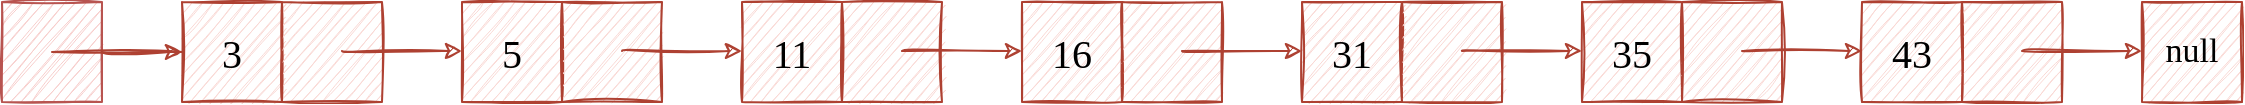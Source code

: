 <mxfile version="14.7.3" type="github" pages="3">
  <diagram id="PLJrKoEeHbKwswtLdXNB" name="likedList">
    <mxGraphModel dx="1426" dy="794" grid="1" gridSize="10" guides="1" tooltips="1" connect="1" arrows="1" fold="1" page="1" pageScale="1" pageWidth="1169" pageHeight="827" math="0" shadow="0">
      <root>
        <mxCell id="0" />
        <mxCell id="1" parent="0" />
        <mxCell id="fytdZEIQK4iOIxgotdnY-16" value="" style="whiteSpace=wrap;html=1;fillColor=#f8cecc;sketch=1;strokeColor=#b85450;" vertex="1" parent="1">
          <mxGeometry x="20" y="320" width="50" height="50" as="geometry" />
        </mxCell>
        <mxCell id="fytdZEIQK4iOIxgotdnY-19" value="" style="edgeStyle=orthogonalEdgeStyle;curved=1;orthogonalLoop=1;jettySize=auto;html=1;strokeColor=#ae4132;endArrow=none;endFill=0;fillColor=#fad9d5;sketch=1;" edge="1" parent="1" source="fytdZEIQK4iOIxgotdnY-1">
          <mxGeometry relative="1" as="geometry">
            <mxPoint x="45" y="345" as="targetPoint" />
          </mxGeometry>
        </mxCell>
        <mxCell id="fytdZEIQK4iOIxgotdnY-1" value="&lt;font face=&quot;Comic Sans MS&quot; style=&quot;font-size: 20px&quot;&gt;3&lt;/font&gt;" style="whiteSpace=wrap;html=1;fillColor=#fad9d5;strokeColor=#ae4132;sketch=1;" vertex="1" parent="1">
          <mxGeometry x="110" y="320" width="50" height="50" as="geometry" />
        </mxCell>
        <mxCell id="fytdZEIQK4iOIxgotdnY-2" value="" style="whiteSpace=wrap;html=1;fillColor=#fad9d5;strokeColor=#ae4132;sketch=1;" vertex="1" parent="1">
          <mxGeometry x="160" y="320" width="50" height="50" as="geometry" />
        </mxCell>
        <mxCell id="fytdZEIQK4iOIxgotdnY-3" value="&lt;font face=&quot;Comic Sans MS&quot;&gt;&lt;span style=&quot;font-size: 20px&quot;&gt;5&lt;/span&gt;&lt;/font&gt;" style="whiteSpace=wrap;html=1;fillColor=#fad9d5;strokeColor=#ae4132;sketch=1;" vertex="1" parent="1">
          <mxGeometry x="250" y="320" width="50" height="50" as="geometry" />
        </mxCell>
        <mxCell id="fytdZEIQK4iOIxgotdnY-4" value="" style="whiteSpace=wrap;html=1;fillColor=#fad9d5;strokeColor=#ae4132;sketch=1;" vertex="1" parent="1">
          <mxGeometry x="300" y="320" width="50" height="50" as="geometry" />
        </mxCell>
        <mxCell id="fytdZEIQK4iOIxgotdnY-5" value="&lt;font face=&quot;Comic Sans MS&quot;&gt;&lt;span style=&quot;font-size: 20px&quot;&gt;11&lt;/span&gt;&lt;/font&gt;" style="whiteSpace=wrap;html=1;fillColor=#fad9d5;strokeColor=#ae4132;sketch=1;" vertex="1" parent="1">
          <mxGeometry x="390" y="320" width="50" height="50" as="geometry" />
        </mxCell>
        <mxCell id="fytdZEIQK4iOIxgotdnY-6" value="" style="whiteSpace=wrap;html=1;fillColor=#fad9d5;strokeColor=#ae4132;sketch=1;" vertex="1" parent="1">
          <mxGeometry x="440" y="320" width="50" height="50" as="geometry" />
        </mxCell>
        <mxCell id="fytdZEIQK4iOIxgotdnY-7" value="&lt;font face=&quot;Comic Sans MS&quot;&gt;&lt;span style=&quot;font-size: 20px&quot;&gt;16&lt;/span&gt;&lt;/font&gt;" style="whiteSpace=wrap;html=1;fillColor=#fad9d5;strokeColor=#ae4132;sketch=1;" vertex="1" parent="1">
          <mxGeometry x="530" y="320" width="50" height="50" as="geometry" />
        </mxCell>
        <mxCell id="fytdZEIQK4iOIxgotdnY-8" value="" style="whiteSpace=wrap;html=1;fillColor=#fad9d5;strokeColor=#ae4132;sketch=1;" vertex="1" parent="1">
          <mxGeometry x="580" y="320" width="50" height="50" as="geometry" />
        </mxCell>
        <mxCell id="fytdZEIQK4iOIxgotdnY-9" value="&lt;span style=&quot;font-family: &amp;#34;comic sans ms&amp;#34; ; font-size: 20px&quot;&gt;31&lt;/span&gt;" style="whiteSpace=wrap;html=1;fillColor=#fad9d5;strokeColor=#ae4132;sketch=1;" vertex="1" parent="1">
          <mxGeometry x="670" y="320" width="50" height="50" as="geometry" />
        </mxCell>
        <mxCell id="fytdZEIQK4iOIxgotdnY-10" value="" style="whiteSpace=wrap;html=1;fillColor=#fad9d5;strokeColor=#ae4132;sketch=1;" vertex="1" parent="1">
          <mxGeometry x="720" y="320" width="50" height="50" as="geometry" />
        </mxCell>
        <mxCell id="fytdZEIQK4iOIxgotdnY-11" value="&lt;span style=&quot;font-family: &amp;#34;comic sans ms&amp;#34; ; font-size: 20px&quot;&gt;35&lt;/span&gt;" style="whiteSpace=wrap;html=1;fillColor=#fad9d5;strokeColor=#ae4132;sketch=1;" vertex="1" parent="1">
          <mxGeometry x="810" y="320" width="50" height="50" as="geometry" />
        </mxCell>
        <mxCell id="fytdZEIQK4iOIxgotdnY-12" value="" style="whiteSpace=wrap;html=1;fillColor=#fad9d5;strokeColor=#ae4132;sketch=1;" vertex="1" parent="1">
          <mxGeometry x="860" y="320" width="50" height="50" as="geometry" />
        </mxCell>
        <mxCell id="fytdZEIQK4iOIxgotdnY-13" value="&lt;span style=&quot;font-family: &amp;#34;comic sans ms&amp;#34; ; font-size: 20px&quot;&gt;43&lt;/span&gt;" style="whiteSpace=wrap;html=1;fillColor=#fad9d5;strokeColor=#ae4132;sketch=1;" vertex="1" parent="1">
          <mxGeometry x="950" y="320" width="50" height="50" as="geometry" />
        </mxCell>
        <mxCell id="fytdZEIQK4iOIxgotdnY-14" value="" style="whiteSpace=wrap;html=1;fillColor=#fad9d5;strokeColor=#ae4132;sketch=1;" vertex="1" parent="1">
          <mxGeometry x="1000" y="320" width="50" height="50" as="geometry" />
        </mxCell>
        <mxCell id="fytdZEIQK4iOIxgotdnY-15" value="&lt;font style=&quot;font-size: 17px&quot; face=&quot;Comic Sans MS&quot;&gt;null&lt;/font&gt;" style="whiteSpace=wrap;html=1;fillColor=#fad9d5;strokeColor=#ae4132;sketch=1;" vertex="1" parent="1">
          <mxGeometry x="1090" y="320" width="50" height="50" as="geometry" />
        </mxCell>
        <mxCell id="fytdZEIQK4iOIxgotdnY-17" value="" style="endArrow=classic;html=1;curved=1;fillColor=#fad9d5;strokeColor=#ae4132;sketch=1;" edge="1" parent="1" source="fytdZEIQK4iOIxgotdnY-16">
          <mxGeometry width="50" height="50" relative="1" as="geometry">
            <mxPoint x="50" y="410" as="sourcePoint" />
            <mxPoint x="110" y="345" as="targetPoint" />
          </mxGeometry>
        </mxCell>
        <mxCell id="fytdZEIQK4iOIxgotdnY-20" value="" style="endArrow=classic;html=1;curved=1;fillColor=#fad9d5;strokeColor=#ae4132;sketch=1;" edge="1" parent="1">
          <mxGeometry width="50" height="50" relative="1" as="geometry">
            <mxPoint x="190" y="344.5" as="sourcePoint" />
            <mxPoint x="250" y="344.5" as="targetPoint" />
          </mxGeometry>
        </mxCell>
        <mxCell id="fytdZEIQK4iOIxgotdnY-21" value="" style="endArrow=classic;html=1;curved=1;fillColor=#fad9d5;strokeColor=#ae4132;sketch=1;" edge="1" parent="1">
          <mxGeometry width="50" height="50" relative="1" as="geometry">
            <mxPoint x="330" y="344.5" as="sourcePoint" />
            <mxPoint x="390" y="344.5" as="targetPoint" />
          </mxGeometry>
        </mxCell>
        <mxCell id="fytdZEIQK4iOIxgotdnY-22" value="" style="endArrow=classic;html=1;curved=1;fillColor=#fad9d5;strokeColor=#ae4132;sketch=1;" edge="1" parent="1">
          <mxGeometry width="50" height="50" relative="1" as="geometry">
            <mxPoint x="470" y="344.5" as="sourcePoint" />
            <mxPoint x="530" y="344.5" as="targetPoint" />
          </mxGeometry>
        </mxCell>
        <mxCell id="fytdZEIQK4iOIxgotdnY-25" value="" style="endArrow=classic;html=1;curved=1;fillColor=#fad9d5;strokeColor=#ae4132;sketch=1;" edge="1" parent="1">
          <mxGeometry width="50" height="50" relative="1" as="geometry">
            <mxPoint x="610" y="344.5" as="sourcePoint" />
            <mxPoint x="670" y="344.5" as="targetPoint" />
          </mxGeometry>
        </mxCell>
        <mxCell id="fytdZEIQK4iOIxgotdnY-26" value="" style="endArrow=classic;html=1;curved=1;fillColor=#fad9d5;strokeColor=#ae4132;sketch=1;" edge="1" parent="1">
          <mxGeometry width="50" height="50" relative="1" as="geometry">
            <mxPoint x="750" y="344.5" as="sourcePoint" />
            <mxPoint x="810" y="344.5" as="targetPoint" />
          </mxGeometry>
        </mxCell>
        <mxCell id="fytdZEIQK4iOIxgotdnY-27" value="" style="endArrow=classic;html=1;curved=1;fillColor=#fad9d5;strokeColor=#ae4132;sketch=1;" edge="1" parent="1">
          <mxGeometry width="50" height="50" relative="1" as="geometry">
            <mxPoint x="890" y="344.5" as="sourcePoint" />
            <mxPoint x="950" y="344.5" as="targetPoint" />
          </mxGeometry>
        </mxCell>
        <mxCell id="fytdZEIQK4iOIxgotdnY-28" value="" style="endArrow=classic;html=1;curved=1;fillColor=#fad9d5;strokeColor=#ae4132;sketch=1;" edge="1" parent="1">
          <mxGeometry width="50" height="50" relative="1" as="geometry">
            <mxPoint x="1030" y="344.5" as="sourcePoint" />
            <mxPoint x="1090" y="344.5" as="targetPoint" />
          </mxGeometry>
        </mxCell>
      </root>
    </mxGraphModel>
  </diagram>
  <diagram name="skip-List1" id="dN-6P22B75GJJn-6NNPt">
    <mxGraphModel dx="1426" dy="737" grid="1" gridSize="10" guides="1" tooltips="1" connect="1" arrows="1" fold="1" page="1" pageScale="1" pageWidth="1169" pageHeight="827" math="0" shadow="0">
      <root>
        <mxCell id="AIqwUQI6agtbIvRE4mTJ-0" />
        <mxCell id="AIqwUQI6agtbIvRE4mTJ-1" parent="AIqwUQI6agtbIvRE4mTJ-0" />
        <mxCell id="AIqwUQI6agtbIvRE4mTJ-2" value="" style="whiteSpace=wrap;html=1;fillColor=#f8cecc;sketch=1;strokeColor=#b85450;" vertex="1" parent="AIqwUQI6agtbIvRE4mTJ-1">
          <mxGeometry x="20" y="320" width="50" height="50" as="geometry" />
        </mxCell>
        <mxCell id="AIqwUQI6agtbIvRE4mTJ-3" value="" style="edgeStyle=orthogonalEdgeStyle;curved=1;orthogonalLoop=1;jettySize=auto;html=1;strokeColor=#ae4132;endArrow=none;endFill=0;fillColor=#fad9d5;sketch=1;" edge="1" parent="AIqwUQI6agtbIvRE4mTJ-1" source="AIqwUQI6agtbIvRE4mTJ-4">
          <mxGeometry relative="1" as="geometry">
            <mxPoint x="45" y="345" as="targetPoint" />
          </mxGeometry>
        </mxCell>
        <mxCell id="AIqwUQI6agtbIvRE4mTJ-4" value="&lt;font face=&quot;Comic Sans MS&quot; style=&quot;font-size: 20px&quot;&gt;3&lt;/font&gt;" style="whiteSpace=wrap;html=1;fillColor=#fad9d5;strokeColor=#ae4132;sketch=1;" vertex="1" parent="AIqwUQI6agtbIvRE4mTJ-1">
          <mxGeometry x="110" y="320" width="50" height="50" as="geometry" />
        </mxCell>
        <mxCell id="AIqwUQI6agtbIvRE4mTJ-5" value="" style="whiteSpace=wrap;html=1;fillColor=#fad9d5;strokeColor=#ae4132;sketch=1;" vertex="1" parent="AIqwUQI6agtbIvRE4mTJ-1">
          <mxGeometry x="160" y="320" width="50" height="50" as="geometry" />
        </mxCell>
        <mxCell id="AIqwUQI6agtbIvRE4mTJ-6" value="&lt;font face=&quot;Comic Sans MS&quot;&gt;&lt;span style=&quot;font-size: 20px&quot;&gt;5&lt;/span&gt;&lt;/font&gt;" style="whiteSpace=wrap;html=1;fillColor=#fad9d5;strokeColor=#ae4132;sketch=1;" vertex="1" parent="AIqwUQI6agtbIvRE4mTJ-1">
          <mxGeometry x="250" y="320" width="50" height="50" as="geometry" />
        </mxCell>
        <mxCell id="AIqwUQI6agtbIvRE4mTJ-7" value="" style="whiteSpace=wrap;html=1;fillColor=#fad9d5;strokeColor=#ae4132;sketch=1;" vertex="1" parent="AIqwUQI6agtbIvRE4mTJ-1">
          <mxGeometry x="300" y="320" width="50" height="50" as="geometry" />
        </mxCell>
        <mxCell id="AIqwUQI6agtbIvRE4mTJ-8" value="&lt;font face=&quot;Comic Sans MS&quot;&gt;&lt;span style=&quot;font-size: 20px&quot;&gt;11&lt;/span&gt;&lt;/font&gt;" style="whiteSpace=wrap;html=1;fillColor=#fad9d5;strokeColor=#ae4132;sketch=1;" vertex="1" parent="AIqwUQI6agtbIvRE4mTJ-1">
          <mxGeometry x="390" y="320" width="50" height="50" as="geometry" />
        </mxCell>
        <mxCell id="AIqwUQI6agtbIvRE4mTJ-9" value="" style="whiteSpace=wrap;html=1;fillColor=#fad9d5;strokeColor=#ae4132;sketch=1;" vertex="1" parent="AIqwUQI6agtbIvRE4mTJ-1">
          <mxGeometry x="440" y="320" width="50" height="50" as="geometry" />
        </mxCell>
        <mxCell id="AIqwUQI6agtbIvRE4mTJ-10" value="&lt;font face=&quot;Comic Sans MS&quot;&gt;&lt;span style=&quot;font-size: 20px&quot;&gt;16&lt;/span&gt;&lt;/font&gt;" style="whiteSpace=wrap;html=1;fillColor=#fad9d5;strokeColor=#ae4132;sketch=1;" vertex="1" parent="AIqwUQI6agtbIvRE4mTJ-1">
          <mxGeometry x="530" y="320" width="50" height="50" as="geometry" />
        </mxCell>
        <mxCell id="AIqwUQI6agtbIvRE4mTJ-11" value="" style="whiteSpace=wrap;html=1;fillColor=#fad9d5;strokeColor=#ae4132;sketch=1;" vertex="1" parent="AIqwUQI6agtbIvRE4mTJ-1">
          <mxGeometry x="580" y="320" width="50" height="50" as="geometry" />
        </mxCell>
        <mxCell id="AIqwUQI6agtbIvRE4mTJ-12" value="&lt;span style=&quot;font-family: &amp;#34;comic sans ms&amp;#34; ; font-size: 20px&quot;&gt;31&lt;/span&gt;" style="whiteSpace=wrap;html=1;fillColor=#fad9d5;strokeColor=#ae4132;sketch=1;" vertex="1" parent="AIqwUQI6agtbIvRE4mTJ-1">
          <mxGeometry x="670" y="320" width="50" height="50" as="geometry" />
        </mxCell>
        <mxCell id="AIqwUQI6agtbIvRE4mTJ-13" value="" style="whiteSpace=wrap;html=1;fillColor=#fad9d5;strokeColor=#ae4132;sketch=1;" vertex="1" parent="AIqwUQI6agtbIvRE4mTJ-1">
          <mxGeometry x="720" y="320" width="50" height="50" as="geometry" />
        </mxCell>
        <mxCell id="AIqwUQI6agtbIvRE4mTJ-14" value="&lt;span style=&quot;font-family: &amp;#34;comic sans ms&amp;#34; ; font-size: 20px&quot;&gt;35&lt;/span&gt;" style="whiteSpace=wrap;html=1;fillColor=#fad9d5;strokeColor=#ae4132;sketch=1;" vertex="1" parent="AIqwUQI6agtbIvRE4mTJ-1">
          <mxGeometry x="810" y="320" width="50" height="50" as="geometry" />
        </mxCell>
        <mxCell id="AIqwUQI6agtbIvRE4mTJ-15" value="" style="whiteSpace=wrap;html=1;fillColor=#fad9d5;strokeColor=#ae4132;sketch=1;" vertex="1" parent="AIqwUQI6agtbIvRE4mTJ-1">
          <mxGeometry x="860" y="320" width="50" height="50" as="geometry" />
        </mxCell>
        <mxCell id="AIqwUQI6agtbIvRE4mTJ-16" value="&lt;span style=&quot;font-family: &amp;#34;comic sans ms&amp;#34; ; font-size: 20px&quot;&gt;43&lt;/span&gt;" style="whiteSpace=wrap;html=1;fillColor=#fad9d5;strokeColor=#ae4132;sketch=1;" vertex="1" parent="AIqwUQI6agtbIvRE4mTJ-1">
          <mxGeometry x="950" y="320" width="50" height="50" as="geometry" />
        </mxCell>
        <mxCell id="AIqwUQI6agtbIvRE4mTJ-17" value="" style="whiteSpace=wrap;html=1;fillColor=#fad9d5;strokeColor=#ae4132;sketch=1;" vertex="1" parent="AIqwUQI6agtbIvRE4mTJ-1">
          <mxGeometry x="1000" y="320" width="50" height="50" as="geometry" />
        </mxCell>
        <mxCell id="AIqwUQI6agtbIvRE4mTJ-18" value="&lt;font style=&quot;font-size: 17px&quot; face=&quot;Comic Sans MS&quot;&gt;null&lt;/font&gt;" style="whiteSpace=wrap;html=1;fillColor=#fad9d5;strokeColor=#ae4132;sketch=1;" vertex="1" parent="AIqwUQI6agtbIvRE4mTJ-1">
          <mxGeometry x="1090" y="320" width="50" height="50" as="geometry" />
        </mxCell>
        <mxCell id="AIqwUQI6agtbIvRE4mTJ-19" value="" style="endArrow=classic;html=1;curved=1;fillColor=#fad9d5;strokeColor=#ae4132;sketch=1;" edge="1" parent="AIqwUQI6agtbIvRE4mTJ-1" source="AIqwUQI6agtbIvRE4mTJ-2">
          <mxGeometry width="50" height="50" relative="1" as="geometry">
            <mxPoint x="50" y="410" as="sourcePoint" />
            <mxPoint x="110" y="345" as="targetPoint" />
          </mxGeometry>
        </mxCell>
        <mxCell id="AIqwUQI6agtbIvRE4mTJ-20" value="" style="endArrow=classic;html=1;curved=1;fillColor=#fad9d5;strokeColor=#ae4132;sketch=1;" edge="1" parent="AIqwUQI6agtbIvRE4mTJ-1">
          <mxGeometry width="50" height="50" relative="1" as="geometry">
            <mxPoint x="190" y="344.5" as="sourcePoint" />
            <mxPoint x="250" y="344.5" as="targetPoint" />
          </mxGeometry>
        </mxCell>
        <mxCell id="AIqwUQI6agtbIvRE4mTJ-21" value="" style="endArrow=classic;html=1;curved=1;fillColor=#fad9d5;strokeColor=#ae4132;sketch=1;" edge="1" parent="AIqwUQI6agtbIvRE4mTJ-1">
          <mxGeometry width="50" height="50" relative="1" as="geometry">
            <mxPoint x="330" y="344.5" as="sourcePoint" />
            <mxPoint x="390" y="344.5" as="targetPoint" />
          </mxGeometry>
        </mxCell>
        <mxCell id="AIqwUQI6agtbIvRE4mTJ-22" value="" style="endArrow=classic;html=1;curved=1;fillColor=#1ba1e2;strokeColor=#006EAF;sketch=1;" edge="1" parent="AIqwUQI6agtbIvRE4mTJ-1">
          <mxGeometry width="50" height="50" relative="1" as="geometry">
            <mxPoint x="470" y="344.5" as="sourcePoint" />
            <mxPoint x="530" y="344.5" as="targetPoint" />
          </mxGeometry>
        </mxCell>
        <mxCell id="AIqwUQI6agtbIvRE4mTJ-23" value="" style="endArrow=classic;html=1;curved=1;fillColor=#fad9d5;strokeColor=#ae4132;sketch=1;" edge="1" parent="AIqwUQI6agtbIvRE4mTJ-1">
          <mxGeometry width="50" height="50" relative="1" as="geometry">
            <mxPoint x="610" y="344.5" as="sourcePoint" />
            <mxPoint x="670" y="344.5" as="targetPoint" />
          </mxGeometry>
        </mxCell>
        <mxCell id="AIqwUQI6agtbIvRE4mTJ-24" value="" style="endArrow=classic;html=1;curved=1;fillColor=#fad9d5;strokeColor=#ae4132;sketch=1;" edge="1" parent="AIqwUQI6agtbIvRE4mTJ-1">
          <mxGeometry width="50" height="50" relative="1" as="geometry">
            <mxPoint x="750" y="344.5" as="sourcePoint" />
            <mxPoint x="810" y="344.5" as="targetPoint" />
          </mxGeometry>
        </mxCell>
        <mxCell id="AIqwUQI6agtbIvRE4mTJ-25" value="" style="endArrow=classic;html=1;curved=1;fillColor=#fad9d5;strokeColor=#ae4132;sketch=1;" edge="1" parent="AIqwUQI6agtbIvRE4mTJ-1">
          <mxGeometry width="50" height="50" relative="1" as="geometry">
            <mxPoint x="890" y="344.5" as="sourcePoint" />
            <mxPoint x="950" y="344.5" as="targetPoint" />
          </mxGeometry>
        </mxCell>
        <mxCell id="AIqwUQI6agtbIvRE4mTJ-26" value="" style="endArrow=classic;html=1;curved=1;fillColor=#fad9d5;strokeColor=#ae4132;sketch=1;" edge="1" parent="AIqwUQI6agtbIvRE4mTJ-1">
          <mxGeometry width="50" height="50" relative="1" as="geometry">
            <mxPoint x="1030" y="344.5" as="sourcePoint" />
            <mxPoint x="1090" y="344.5" as="targetPoint" />
          </mxGeometry>
        </mxCell>
        <mxCell id="4Abd8G-48YXwSchnOYsk-13" style="edgeStyle=orthogonalEdgeStyle;curved=1;sketch=1;orthogonalLoop=1;jettySize=auto;html=1;exitX=0.5;exitY=1;exitDx=0;exitDy=0;entryX=0.5;entryY=0;entryDx=0;entryDy=0;endArrow=classic;endFill=1;strokeColor=#000000;" edge="1" parent="AIqwUQI6agtbIvRE4mTJ-1" source="4Abd8G-48YXwSchnOYsk-0" target="AIqwUQI6agtbIvRE4mTJ-4">
          <mxGeometry relative="1" as="geometry" />
        </mxCell>
        <mxCell id="4Abd8G-48YXwSchnOYsk-0" value="&lt;font face=&quot;Comic Sans MS&quot; style=&quot;font-size: 20px&quot;&gt;3&lt;/font&gt;" style="whiteSpace=wrap;html=1;fillColor=#d5e8d4;strokeColor=#82b366;sketch=1;" vertex="1" parent="AIqwUQI6agtbIvRE4mTJ-1">
          <mxGeometry x="110" y="200" width="50" height="50" as="geometry" />
        </mxCell>
        <mxCell id="4Abd8G-48YXwSchnOYsk-1" value="" style="whiteSpace=wrap;html=1;fillColor=#d5e8d4;strokeColor=#82b366;sketch=1;" vertex="1" parent="AIqwUQI6agtbIvRE4mTJ-1">
          <mxGeometry x="160" y="200" width="50" height="50" as="geometry" />
        </mxCell>
        <mxCell id="4Abd8G-48YXwSchnOYsk-14" style="edgeStyle=orthogonalEdgeStyle;curved=1;sketch=1;orthogonalLoop=1;jettySize=auto;html=1;exitX=0.5;exitY=1;exitDx=0;exitDy=0;entryX=0.5;entryY=0;entryDx=0;entryDy=0;endArrow=classic;endFill=1;strokeColor=#006EAF;fillColor=#1ba1e2;" edge="1" parent="AIqwUQI6agtbIvRE4mTJ-1" source="4Abd8G-48YXwSchnOYsk-2" target="AIqwUQI6agtbIvRE4mTJ-8">
          <mxGeometry relative="1" as="geometry" />
        </mxCell>
        <mxCell id="4Abd8G-48YXwSchnOYsk-2" value="&lt;font face=&quot;Comic Sans MS&quot; style=&quot;font-size: 20px&quot;&gt;11&lt;/font&gt;" style="whiteSpace=wrap;html=1;fillColor=#d5e8d4;strokeColor=#82b366;sketch=1;" vertex="1" parent="AIqwUQI6agtbIvRE4mTJ-1">
          <mxGeometry x="390" y="200" width="50" height="50" as="geometry" />
        </mxCell>
        <mxCell id="4Abd8G-48YXwSchnOYsk-3" value="" style="whiteSpace=wrap;html=1;fillColor=#d5e8d4;strokeColor=#82b366;sketch=1;" vertex="1" parent="AIqwUQI6agtbIvRE4mTJ-1">
          <mxGeometry x="440" y="200" width="50" height="50" as="geometry" />
        </mxCell>
        <mxCell id="4Abd8G-48YXwSchnOYsk-15" style="edgeStyle=orthogonalEdgeStyle;curved=1;sketch=1;orthogonalLoop=1;jettySize=auto;html=1;exitX=0.5;exitY=1;exitDx=0;exitDy=0;entryX=0.5;entryY=0;entryDx=0;entryDy=0;endArrow=classic;endFill=1;strokeColor=#000000;" edge="1" parent="AIqwUQI6agtbIvRE4mTJ-1" source="4Abd8G-48YXwSchnOYsk-4" target="AIqwUQI6agtbIvRE4mTJ-12">
          <mxGeometry relative="1" as="geometry" />
        </mxCell>
        <mxCell id="4Abd8G-48YXwSchnOYsk-4" value="&lt;font face=&quot;Comic Sans MS&quot; style=&quot;font-size: 20px&quot;&gt;31&lt;/font&gt;" style="whiteSpace=wrap;html=1;fillColor=#d5e8d4;strokeColor=#82b366;sketch=1;" vertex="1" parent="AIqwUQI6agtbIvRE4mTJ-1">
          <mxGeometry x="670" y="200" width="50" height="50" as="geometry" />
        </mxCell>
        <mxCell id="4Abd8G-48YXwSchnOYsk-5" value="" style="whiteSpace=wrap;html=1;fillColor=#d5e8d4;strokeColor=#82b366;sketch=1;" vertex="1" parent="AIqwUQI6agtbIvRE4mTJ-1">
          <mxGeometry x="720" y="200" width="50" height="50" as="geometry" />
        </mxCell>
        <mxCell id="4Abd8G-48YXwSchnOYsk-16" style="edgeStyle=orthogonalEdgeStyle;curved=1;sketch=1;orthogonalLoop=1;jettySize=auto;html=1;exitX=0.5;exitY=1;exitDx=0;exitDy=0;entryX=0.5;entryY=0;entryDx=0;entryDy=0;endArrow=classic;endFill=1;strokeColor=#000000;" edge="1" parent="AIqwUQI6agtbIvRE4mTJ-1" source="4Abd8G-48YXwSchnOYsk-6" target="AIqwUQI6agtbIvRE4mTJ-16">
          <mxGeometry relative="1" as="geometry" />
        </mxCell>
        <mxCell id="4Abd8G-48YXwSchnOYsk-6" value="&lt;font face=&quot;Comic Sans MS&quot; style=&quot;font-size: 20px&quot;&gt;43&lt;/font&gt;" style="whiteSpace=wrap;html=1;fillColor=#d5e8d4;strokeColor=#82b366;sketch=1;" vertex="1" parent="AIqwUQI6agtbIvRE4mTJ-1">
          <mxGeometry x="950" y="200" width="50" height="50" as="geometry" />
        </mxCell>
        <mxCell id="4Abd8G-48YXwSchnOYsk-7" value="" style="whiteSpace=wrap;html=1;fillColor=#d5e8d4;strokeColor=#82b366;sketch=1;" vertex="1" parent="AIqwUQI6agtbIvRE4mTJ-1">
          <mxGeometry x="1000" y="200" width="50" height="50" as="geometry" />
        </mxCell>
        <mxCell id="4Abd8G-48YXwSchnOYsk-10" value="" style="endArrow=classic;html=1;curved=1;fillColor=#1ba1e2;strokeColor=#006EAF;sketch=1;entryX=0;entryY=0.5;entryDx=0;entryDy=0;dashed=1;" edge="1" parent="AIqwUQI6agtbIvRE4mTJ-1" target="4Abd8G-48YXwSchnOYsk-4">
          <mxGeometry width="50" height="50" relative="1" as="geometry">
            <mxPoint x="465" y="222.81" as="sourcePoint" />
            <mxPoint x="645" y="227.2" as="targetPoint" />
          </mxGeometry>
        </mxCell>
        <mxCell id="4Abd8G-48YXwSchnOYsk-11" value="" style="endArrow=classic;html=1;curved=1;fillColor=#1ba1e2;strokeColor=#006EAF;sketch=1;entryX=0;entryY=0.5;entryDx=0;entryDy=0;" edge="1" parent="AIqwUQI6agtbIvRE4mTJ-1">
          <mxGeometry width="50" height="50" relative="1" as="geometry">
            <mxPoint x="185" y="223.91" as="sourcePoint" />
            <mxPoint x="390" y="226.1" as="targetPoint" />
          </mxGeometry>
        </mxCell>
        <mxCell id="4Abd8G-48YXwSchnOYsk-12" value="" style="endArrow=classic;html=1;curved=1;fillColor=#d5e8d4;strokeColor=#82b366;sketch=1;entryX=0;entryY=0.5;entryDx=0;entryDy=0;" edge="1" parent="AIqwUQI6agtbIvRE4mTJ-1">
          <mxGeometry width="50" height="50" relative="1" as="geometry">
            <mxPoint x="745" y="223.91" as="sourcePoint" />
            <mxPoint x="950" y="226.1" as="targetPoint" />
          </mxGeometry>
        </mxCell>
      </root>
    </mxGraphModel>
  </diagram>
  <diagram name="Copy of skip-List1" id="-f3J9ydbrXVaf7Ty2l9x">
    <mxGraphModel dx="2595" dy="737" grid="1" gridSize="10" guides="1" tooltips="1" connect="1" arrows="1" fold="1" page="1" pageScale="1" pageWidth="1169" pageHeight="827" background="#FFFFFF" math="0" shadow="0">
      <root>
        <mxCell id="oBRwna4pSDsS-81vIEba-0" />
        <mxCell id="oBRwna4pSDsS-81vIEba-1" parent="oBRwna4pSDsS-81vIEba-0" />
        <mxCell id="oBRwna4pSDsS-81vIEba-47" value="" style="whiteSpace=wrap;html=1;fillColor=#f8cecc;strokeColor=#b85450;gradientColor=#ea6b66;sketch=1;" vertex="1" parent="oBRwna4pSDsS-81vIEba-1">
          <mxGeometry x="170" y="590" width="20" height="20" as="geometry" />
        </mxCell>
        <mxCell id="oBRwna4pSDsS-81vIEba-54" value="" style="whiteSpace=wrap;html=1;fillColor=#f8cecc;strokeColor=#b85450;gradientColor=#ea6b66;sketch=1;" vertex="1" parent="oBRwna4pSDsS-81vIEba-1">
          <mxGeometry x="210" y="590" width="20" height="20" as="geometry" />
        </mxCell>
        <mxCell id="oBRwna4pSDsS-81vIEba-69" value="" style="whiteSpace=wrap;html=1;fillColor=#f8cecc;strokeColor=#b85450;gradientColor=#ea6b66;sketch=1;" vertex="1" parent="oBRwna4pSDsS-81vIEba-1">
          <mxGeometry x="250" y="590" width="20" height="20" as="geometry" />
        </mxCell>
        <mxCell id="oBRwna4pSDsS-81vIEba-70" value="" style="whiteSpace=wrap;html=1;fillColor=#f8cecc;strokeColor=#b85450;gradientColor=#ea6b66;sketch=1;" vertex="1" parent="oBRwna4pSDsS-81vIEba-1">
          <mxGeometry x="290" y="590" width="20" height="20" as="geometry" />
        </mxCell>
        <mxCell id="oBRwna4pSDsS-81vIEba-71" value="" style="whiteSpace=wrap;html=1;fillColor=#f8cecc;strokeColor=#b85450;gradientColor=#ea6b66;sketch=1;" vertex="1" parent="oBRwna4pSDsS-81vIEba-1">
          <mxGeometry x="330" y="590" width="20" height="20" as="geometry" />
        </mxCell>
        <mxCell id="oBRwna4pSDsS-81vIEba-72" value="" style="whiteSpace=wrap;html=1;fillColor=#f8cecc;strokeColor=#b85450;gradientColor=#ea6b66;sketch=1;" vertex="1" parent="oBRwna4pSDsS-81vIEba-1">
          <mxGeometry x="370" y="590" width="20" height="20" as="geometry" />
        </mxCell>
        <mxCell id="oBRwna4pSDsS-81vIEba-73" value="" style="whiteSpace=wrap;html=1;fillColor=#f8cecc;strokeColor=#b85450;gradientColor=#ea6b66;sketch=1;" vertex="1" parent="oBRwna4pSDsS-81vIEba-1">
          <mxGeometry x="410" y="590" width="20" height="20" as="geometry" />
        </mxCell>
        <mxCell id="oBRwna4pSDsS-81vIEba-74" value="" style="whiteSpace=wrap;html=1;fillColor=#f8cecc;strokeColor=#b85450;gradientColor=#ea6b66;sketch=1;" vertex="1" parent="oBRwna4pSDsS-81vIEba-1">
          <mxGeometry x="450" y="590" width="20" height="20" as="geometry" />
        </mxCell>
        <mxCell id="oBRwna4pSDsS-81vIEba-75" value="" style="whiteSpace=wrap;html=1;fillColor=#f8cecc;strokeColor=#b85450;gradientColor=#ea6b66;sketch=1;" vertex="1" parent="oBRwna4pSDsS-81vIEba-1">
          <mxGeometry x="490" y="590" width="20" height="20" as="geometry" />
        </mxCell>
        <mxCell id="oBRwna4pSDsS-81vIEba-76" value="" style="whiteSpace=wrap;html=1;fillColor=#f8cecc;strokeColor=#b85450;gradientColor=#ea6b66;sketch=1;" vertex="1" parent="oBRwna4pSDsS-81vIEba-1">
          <mxGeometry x="530" y="590" width="20" height="20" as="geometry" />
        </mxCell>
        <mxCell id="oBRwna4pSDsS-81vIEba-77" value="" style="whiteSpace=wrap;html=1;fillColor=#f8cecc;strokeColor=#b85450;gradientColor=#ea6b66;sketch=1;" vertex="1" parent="oBRwna4pSDsS-81vIEba-1">
          <mxGeometry x="565" y="590" width="20" height="20" as="geometry" />
        </mxCell>
        <mxCell id="oBRwna4pSDsS-81vIEba-78" value="" style="whiteSpace=wrap;html=1;fillColor=#f8cecc;strokeColor=#b85450;gradientColor=#ea6b66;sketch=1;" vertex="1" parent="oBRwna4pSDsS-81vIEba-1">
          <mxGeometry x="600" y="590" width="20" height="20" as="geometry" />
        </mxCell>
        <mxCell id="oBRwna4pSDsS-81vIEba-79" value="" style="whiteSpace=wrap;html=1;fillColor=#f8cecc;strokeColor=#b85450;gradientColor=#ea6b66;sketch=1;" vertex="1" parent="oBRwna4pSDsS-81vIEba-1">
          <mxGeometry x="640" y="590" width="20" height="20" as="geometry" />
        </mxCell>
        <mxCell id="oBRwna4pSDsS-81vIEba-80" value="" style="whiteSpace=wrap;html=1;fillColor=#f8cecc;strokeColor=#b85450;gradientColor=#ea6b66;sketch=1;" vertex="1" parent="oBRwna4pSDsS-81vIEba-1">
          <mxGeometry x="680" y="590" width="20" height="20" as="geometry" />
        </mxCell>
        <mxCell id="oBRwna4pSDsS-81vIEba-81" value="" style="whiteSpace=wrap;html=1;fillColor=#f8cecc;strokeColor=#b85450;gradientColor=#ea6b66;sketch=1;" vertex="1" parent="oBRwna4pSDsS-81vIEba-1">
          <mxGeometry x="720" y="590" width="20" height="20" as="geometry" />
        </mxCell>
        <mxCell id="oBRwna4pSDsS-81vIEba-82" value="" style="whiteSpace=wrap;html=1;fillColor=#f8cecc;strokeColor=#b85450;gradientColor=#ea6b66;sketch=1;" vertex="1" parent="oBRwna4pSDsS-81vIEba-1">
          <mxGeometry x="760" y="590" width="20" height="20" as="geometry" />
        </mxCell>
        <mxCell id="oBRwna4pSDsS-81vIEba-83" value="" style="whiteSpace=wrap;html=1;fillColor=#f8cecc;strokeColor=#b85450;gradientColor=#ea6b66;sketch=1;" vertex="1" parent="oBRwna4pSDsS-81vIEba-1">
          <mxGeometry x="130" y="590" width="20" height="20" as="geometry" />
        </mxCell>
        <mxCell id="oBRwna4pSDsS-81vIEba-84" value="" style="whiteSpace=wrap;html=1;fillColor=#f8cecc;strokeColor=#b85450;gradientColor=#ea6b66;sketch=1;" vertex="1" parent="oBRwna4pSDsS-81vIEba-1">
          <mxGeometry x="800" y="590" width="20" height="20" as="geometry" />
        </mxCell>
        <mxCell id="oBRwna4pSDsS-81vIEba-85" value="" style="whiteSpace=wrap;html=1;fillColor=#f8cecc;strokeColor=#b85450;gradientColor=#ea6b66;sketch=1;" vertex="1" parent="oBRwna4pSDsS-81vIEba-1">
          <mxGeometry x="840" y="590" width="20" height="20" as="geometry" />
        </mxCell>
        <mxCell id="oBRwna4pSDsS-81vIEba-86" value="" style="whiteSpace=wrap;html=1;fillColor=#f8cecc;strokeColor=#b85450;gradientColor=#ea6b66;sketch=1;" vertex="1" parent="oBRwna4pSDsS-81vIEba-1">
          <mxGeometry x="880" y="590" width="20" height="20" as="geometry" />
        </mxCell>
        <mxCell id="oBRwna4pSDsS-81vIEba-87" value="" style="whiteSpace=wrap;html=1;fillColor=#f8cecc;strokeColor=#b85450;gradientColor=#ea6b66;sketch=1;" vertex="1" parent="oBRwna4pSDsS-81vIEba-1">
          <mxGeometry x="920" y="590" width="20" height="20" as="geometry" />
        </mxCell>
        <mxCell id="oBRwna4pSDsS-81vIEba-88" value="" style="whiteSpace=wrap;html=1;fillColor=#f8cecc;strokeColor=#b85450;gradientColor=#ea6b66;sketch=1;" vertex="1" parent="oBRwna4pSDsS-81vIEba-1">
          <mxGeometry x="960" y="590" width="20" height="20" as="geometry" />
        </mxCell>
        <mxCell id="bUINL3HVLEJyD1RLzUbW-22" style="edgeStyle=none;orthogonalLoop=1;jettySize=auto;html=1;exitX=1;exitY=0.5;exitDx=0;exitDy=0;entryX=0;entryY=0.5;entryDx=0;entryDy=0;fillColor=#f8cecc;strokeColor=#b85450;labelBackgroundColor=#F4F1DE;fontColor=#393C56;gradientColor=#ea6b66;sketch=1;" edge="1" parent="oBRwna4pSDsS-81vIEba-1" source="oBRwna4pSDsS-81vIEba-89" target="oBRwna4pSDsS-81vIEba-90">
          <mxGeometry relative="1" as="geometry" />
        </mxCell>
        <mxCell id="oBRwna4pSDsS-81vIEba-89" value="" style="whiteSpace=wrap;html=1;fillColor=#f8cecc;strokeColor=#b85450;gradientColor=#ea6b66;sketch=1;" vertex="1" parent="oBRwna4pSDsS-81vIEba-1">
          <mxGeometry x="1000" y="590" width="20" height="20" as="geometry" />
        </mxCell>
        <mxCell id="oBRwna4pSDsS-81vIEba-90" value="99" style="whiteSpace=wrap;html=1;fillColor=#f8cecc;strokeColor=#b85450;gradientColor=#ea6b66;sketch=1;" vertex="1" parent="oBRwna4pSDsS-81vIEba-1">
          <mxGeometry x="1040" y="590" width="20" height="20" as="geometry" />
        </mxCell>
        <mxCell id="oBRwna4pSDsS-81vIEba-91" value="" style="whiteSpace=wrap;html=1;fillColor=#f8cecc;strokeColor=#b85450;gradientColor=#ea6b66;sketch=1;" vertex="1" parent="oBRwna4pSDsS-81vIEba-1">
          <mxGeometry x="1080" y="590" width="20" height="20" as="geometry" />
        </mxCell>
        <mxCell id="oBRwna4pSDsS-81vIEba-92" value="" style="whiteSpace=wrap;html=1;fillColor=#f8cecc;strokeColor=#b85450;gradientColor=#ea6b66;sketch=1;" vertex="1" parent="oBRwna4pSDsS-81vIEba-1">
          <mxGeometry x="1120" y="590" width="20" height="20" as="geometry" />
        </mxCell>
        <mxCell id="oBRwna4pSDsS-81vIEba-93" value="" style="whiteSpace=wrap;html=1;fillColor=#f8cecc;strokeColor=#b85450;gradientColor=#ea6b66;sketch=1;" vertex="1" parent="oBRwna4pSDsS-81vIEba-1">
          <mxGeometry x="15" y="590" width="20" height="20" as="geometry" />
        </mxCell>
        <mxCell id="oBRwna4pSDsS-81vIEba-94" value="" style="whiteSpace=wrap;html=1;fillColor=#f8cecc;strokeColor=#b85450;gradientColor=#ea6b66;sketch=1;" vertex="1" parent="oBRwna4pSDsS-81vIEba-1">
          <mxGeometry x="55" y="590" width="20" height="20" as="geometry" />
        </mxCell>
        <mxCell id="oBRwna4pSDsS-81vIEba-95" value="" style="whiteSpace=wrap;html=1;fillColor=#f8cecc;strokeColor=#b85450;gradientColor=#ea6b66;sketch=1;" vertex="1" parent="oBRwna4pSDsS-81vIEba-1">
          <mxGeometry x="95" y="590" width="20" height="20" as="geometry" />
        </mxCell>
        <mxCell id="oBRwna4pSDsS-81vIEba-96" value="" style="whiteSpace=wrap;html=1;fillColor=#f8cecc;strokeColor=#b85450;gradientColor=#ea6b66;sketch=1;" vertex="1" parent="oBRwna4pSDsS-81vIEba-1">
          <mxGeometry x="-25" y="590" width="20" height="20" as="geometry" />
        </mxCell>
        <mxCell id="oBRwna4pSDsS-81vIEba-97" value="" style="whiteSpace=wrap;html=1;fillColor=#f8cecc;strokeColor=#b85450;gradientColor=#ea6b66;sketch=1;" vertex="1" parent="oBRwna4pSDsS-81vIEba-1">
          <mxGeometry x="-140" y="590" width="20" height="20" as="geometry" />
        </mxCell>
        <mxCell id="oBRwna4pSDsS-81vIEba-98" value="" style="whiteSpace=wrap;html=1;fillColor=#f8cecc;strokeColor=#b85450;gradientColor=#ea6b66;sketch=1;" vertex="1" parent="oBRwna4pSDsS-81vIEba-1">
          <mxGeometry x="-100" y="590" width="20" height="20" as="geometry" />
        </mxCell>
        <mxCell id="oBRwna4pSDsS-81vIEba-99" value="" style="whiteSpace=wrap;html=1;fillColor=#f8cecc;strokeColor=#b85450;gradientColor=#ea6b66;sketch=1;" vertex="1" parent="oBRwna4pSDsS-81vIEba-1">
          <mxGeometry x="-60" y="590" width="20" height="20" as="geometry" />
        </mxCell>
        <mxCell id="oBRwna4pSDsS-81vIEba-100" value="" style="whiteSpace=wrap;html=1;fillColor=#f8cecc;strokeColor=#b85450;gradientColor=#ea6b66;sketch=1;" vertex="1" parent="oBRwna4pSDsS-81vIEba-1">
          <mxGeometry x="-180" y="590" width="20" height="20" as="geometry" />
        </mxCell>
        <mxCell id="oBRwna4pSDsS-81vIEba-101" value="" style="whiteSpace=wrap;html=1;fillColor=#f8cecc;strokeColor=#b85450;gradientColor=#ea6b66;sketch=1;" vertex="1" parent="oBRwna4pSDsS-81vIEba-1">
          <mxGeometry x="-290" y="590" width="20" height="20" as="geometry" />
        </mxCell>
        <mxCell id="oBRwna4pSDsS-81vIEba-102" value="" style="whiteSpace=wrap;html=1;fillColor=#f8cecc;strokeColor=#b85450;gradientColor=#ea6b66;sketch=1;" vertex="1" parent="oBRwna4pSDsS-81vIEba-1">
          <mxGeometry x="-250" y="590" width="20" height="20" as="geometry" />
        </mxCell>
        <mxCell id="oBRwna4pSDsS-81vIEba-103" value="" style="whiteSpace=wrap;html=1;fillColor=#f8cecc;strokeColor=#b85450;gradientColor=#ea6b66;sketch=1;" vertex="1" parent="oBRwna4pSDsS-81vIEba-1">
          <mxGeometry x="-210" y="590" width="20" height="20" as="geometry" />
        </mxCell>
        <mxCell id="oBRwna4pSDsS-81vIEba-104" value="&lt;font style=&quot;font-size: 14px&quot;&gt;3&lt;/font&gt;" style="whiteSpace=wrap;html=1;fillColor=#f8cecc;strokeColor=#b85450;gradientColor=#ea6b66;sketch=1;" vertex="1" parent="oBRwna4pSDsS-81vIEba-1">
          <mxGeometry x="-330" y="590" width="20" height="20" as="geometry" />
        </mxCell>
        <mxCell id="oBRwna4pSDsS-81vIEba-106" value="" style="whiteSpace=wrap;html=1;fillColor=#f8cecc;strokeColor=#b85450;gradientColor=#ea6b66;sketch=1;" vertex="1" parent="oBRwna4pSDsS-81vIEba-1">
          <mxGeometry x="210" y="509" width="20" height="20" as="geometry" />
        </mxCell>
        <mxCell id="oBRwna4pSDsS-81vIEba-108" value="" style="whiteSpace=wrap;html=1;fillColor=#f8cecc;strokeColor=#b85450;gradientColor=#ea6b66;sketch=1;" vertex="1" parent="oBRwna4pSDsS-81vIEba-1">
          <mxGeometry x="290" y="509" width="20" height="20" as="geometry" />
        </mxCell>
        <mxCell id="oBRwna4pSDsS-81vIEba-110" value="" style="whiteSpace=wrap;html=1;fillColor=#f8cecc;strokeColor=#b85450;gradientColor=#ea6b66;sketch=1;" vertex="1" parent="oBRwna4pSDsS-81vIEba-1">
          <mxGeometry x="370" y="509" width="20" height="20" as="geometry" />
        </mxCell>
        <mxCell id="oBRwna4pSDsS-81vIEba-112" value="" style="whiteSpace=wrap;html=1;fillColor=#f8cecc;strokeColor=#b85450;gradientColor=#ea6b66;sketch=1;" vertex="1" parent="oBRwna4pSDsS-81vIEba-1">
          <mxGeometry x="450" y="509" width="20" height="20" as="geometry" />
        </mxCell>
        <mxCell id="oBRwna4pSDsS-81vIEba-114" value="" style="whiteSpace=wrap;html=1;fillColor=#f8cecc;strokeColor=#b85450;gradientColor=#ea6b66;sketch=1;" vertex="1" parent="oBRwna4pSDsS-81vIEba-1">
          <mxGeometry x="530" y="509" width="20" height="20" as="geometry" />
        </mxCell>
        <mxCell id="oBRwna4pSDsS-81vIEba-116" value="" style="whiteSpace=wrap;html=1;fillColor=#f8cecc;strokeColor=#b85450;gradientColor=#ea6b66;sketch=1;" vertex="1" parent="oBRwna4pSDsS-81vIEba-1">
          <mxGeometry x="600" y="509" width="20" height="20" as="geometry" />
        </mxCell>
        <mxCell id="oBRwna4pSDsS-81vIEba-118" value="" style="whiteSpace=wrap;html=1;fillColor=#f8cecc;strokeColor=#b85450;gradientColor=#ea6b66;sketch=1;" vertex="1" parent="oBRwna4pSDsS-81vIEba-1">
          <mxGeometry x="680" y="509" width="20" height="20" as="geometry" />
        </mxCell>
        <mxCell id="oBRwna4pSDsS-81vIEba-120" value="" style="whiteSpace=wrap;html=1;fillColor=#f8cecc;strokeColor=#b85450;gradientColor=#ea6b66;sketch=1;" vertex="1" parent="oBRwna4pSDsS-81vIEba-1">
          <mxGeometry x="760" y="509" width="20" height="20" as="geometry" />
        </mxCell>
        <mxCell id="oBRwna4pSDsS-81vIEba-121" value="" style="whiteSpace=wrap;html=1;fillColor=#f8cecc;strokeColor=#b85450;gradientColor=#ea6b66;sketch=1;" vertex="1" parent="oBRwna4pSDsS-81vIEba-1">
          <mxGeometry x="130" y="509" width="20" height="20" as="geometry" />
        </mxCell>
        <mxCell id="oBRwna4pSDsS-81vIEba-123" value="" style="whiteSpace=wrap;html=1;fillColor=#f8cecc;strokeColor=#b85450;gradientColor=#ea6b66;sketch=1;" vertex="1" parent="oBRwna4pSDsS-81vIEba-1">
          <mxGeometry x="840" y="509" width="20" height="20" as="geometry" />
        </mxCell>
        <mxCell id="bUINL3HVLEJyD1RLzUbW-20" style="edgeStyle=none;orthogonalLoop=1;jettySize=auto;html=1;exitX=1;exitY=0.5;exitDx=0;exitDy=0;entryX=0;entryY=0.5;entryDx=0;entryDy=0;fillColor=#f8cecc;strokeColor=#b85450;labelBackgroundColor=#F4F1DE;fontColor=#393C56;gradientColor=#ea6b66;sketch=1;" edge="1" parent="oBRwna4pSDsS-81vIEba-1" source="oBRwna4pSDsS-81vIEba-125" target="oBRwna4pSDsS-81vIEba-127">
          <mxGeometry relative="1" as="geometry" />
        </mxCell>
        <mxCell id="oBRwna4pSDsS-81vIEba-125" value="" style="whiteSpace=wrap;html=1;fillColor=#f8cecc;strokeColor=#b85450;gradientColor=#ea6b66;sketch=1;" vertex="1" parent="oBRwna4pSDsS-81vIEba-1">
          <mxGeometry x="920" y="509" width="20" height="20" as="geometry" />
        </mxCell>
        <mxCell id="bUINL3HVLEJyD1RLzUbW-21" style="edgeStyle=none;orthogonalLoop=1;jettySize=auto;html=1;exitX=0.5;exitY=1;exitDx=0;exitDy=0;entryX=0.5;entryY=0;entryDx=0;entryDy=0;fillColor=#f8cecc;strokeColor=#b85450;labelBackgroundColor=#F4F1DE;fontColor=#393C56;gradientColor=#ea6b66;sketch=1;" edge="1" parent="oBRwna4pSDsS-81vIEba-1" source="oBRwna4pSDsS-81vIEba-127" target="oBRwna4pSDsS-81vIEba-89">
          <mxGeometry relative="1" as="geometry" />
        </mxCell>
        <mxCell id="oBRwna4pSDsS-81vIEba-127" value="" style="whiteSpace=wrap;html=1;fillColor=#f8cecc;strokeColor=#b85450;gradientColor=#ea6b66;sketch=1;" vertex="1" parent="oBRwna4pSDsS-81vIEba-1">
          <mxGeometry x="1000" y="509" width="20" height="20" as="geometry" />
        </mxCell>
        <mxCell id="oBRwna4pSDsS-81vIEba-129" value="" style="whiteSpace=wrap;html=1;fillColor=#f8cecc;strokeColor=#b85450;gradientColor=#ea6b66;sketch=1;" vertex="1" parent="oBRwna4pSDsS-81vIEba-1">
          <mxGeometry x="1080" y="509" width="20" height="20" as="geometry" />
        </mxCell>
        <mxCell id="oBRwna4pSDsS-81vIEba-132" value="" style="whiteSpace=wrap;html=1;fillColor=#f8cecc;strokeColor=#b85450;gradientColor=#ea6b66;sketch=1;" vertex="1" parent="oBRwna4pSDsS-81vIEba-1">
          <mxGeometry x="55" y="509" width="20" height="20" as="geometry" />
        </mxCell>
        <mxCell id="oBRwna4pSDsS-81vIEba-134" value="" style="whiteSpace=wrap;html=1;fillColor=#f8cecc;strokeColor=#b85450;gradientColor=#ea6b66;sketch=1;" vertex="1" parent="oBRwna4pSDsS-81vIEba-1">
          <mxGeometry x="-25" y="509" width="20" height="20" as="geometry" />
        </mxCell>
        <mxCell id="oBRwna4pSDsS-81vIEba-136" value="" style="whiteSpace=wrap;html=1;fillColor=#f8cecc;strokeColor=#b85450;gradientColor=#ea6b66;sketch=1;" vertex="1" parent="oBRwna4pSDsS-81vIEba-1">
          <mxGeometry x="-100" y="509" width="20" height="20" as="geometry" />
        </mxCell>
        <mxCell id="oBRwna4pSDsS-81vIEba-138" value="" style="whiteSpace=wrap;html=1;fillColor=#f8cecc;strokeColor=#b85450;gradientColor=#ea6b66;sketch=1;" vertex="1" parent="oBRwna4pSDsS-81vIEba-1">
          <mxGeometry x="-180" y="509" width="20" height="20" as="geometry" />
        </mxCell>
        <mxCell id="oBRwna4pSDsS-81vIEba-140" value="" style="whiteSpace=wrap;html=1;fillColor=#f8cecc;strokeColor=#b85450;gradientColor=#ea6b66;sketch=1;" vertex="1" parent="oBRwna4pSDsS-81vIEba-1">
          <mxGeometry x="-250" y="509" width="20" height="20" as="geometry" />
        </mxCell>
        <mxCell id="oBRwna4pSDsS-81vIEba-142" value="&lt;font style=&quot;font-size: 14px&quot;&gt;3&lt;/font&gt;" style="whiteSpace=wrap;html=1;fillColor=#f8cecc;strokeColor=#b85450;gradientColor=#ea6b66;sketch=1;" vertex="1" parent="oBRwna4pSDsS-81vIEba-1">
          <mxGeometry x="-330" y="509" width="20" height="20" as="geometry" />
        </mxCell>
        <mxCell id="oBRwna4pSDsS-81vIEba-145" value="" style="whiteSpace=wrap;html=1;fillColor=#f8cecc;strokeColor=#b85450;gradientColor=#ea6b66;sketch=1;" vertex="1" parent="oBRwna4pSDsS-81vIEba-1">
          <mxGeometry x="290" y="420" width="20" height="20" as="geometry" />
        </mxCell>
        <mxCell id="oBRwna4pSDsS-81vIEba-147" value="" style="whiteSpace=wrap;html=1;fillColor=#f8cecc;strokeColor=#b85450;gradientColor=#ea6b66;sketch=1;" vertex="1" parent="oBRwna4pSDsS-81vIEba-1">
          <mxGeometry x="450" y="420" width="20" height="20" as="geometry" />
        </mxCell>
        <mxCell id="oBRwna4pSDsS-81vIEba-149" value="" style="whiteSpace=wrap;html=1;fillColor=#f8cecc;strokeColor=#b85450;gradientColor=#ea6b66;sketch=1;" vertex="1" parent="oBRwna4pSDsS-81vIEba-1">
          <mxGeometry x="600" y="420" width="20" height="20" as="geometry" />
        </mxCell>
        <mxCell id="oBRwna4pSDsS-81vIEba-151" value="" style="whiteSpace=wrap;html=1;fillColor=#f8cecc;strokeColor=#b85450;gradientColor=#ea6b66;sketch=1;" vertex="1" parent="oBRwna4pSDsS-81vIEba-1">
          <mxGeometry x="760" y="420" width="20" height="20" as="geometry" />
        </mxCell>
        <mxCell id="oBRwna4pSDsS-81vIEba-152" value="" style="whiteSpace=wrap;html=1;fillColor=#f8cecc;strokeColor=#b85450;gradientColor=#ea6b66;sketch=1;" vertex="1" parent="oBRwna4pSDsS-81vIEba-1">
          <mxGeometry x="130" y="420" width="20" height="20" as="geometry" />
        </mxCell>
        <mxCell id="bUINL3HVLEJyD1RLzUbW-19" style="edgeStyle=none;orthogonalLoop=1;jettySize=auto;html=1;exitX=0.5;exitY=1;exitDx=0;exitDy=0;entryX=0.5;entryY=0;entryDx=0;entryDy=0;fillColor=#f8cecc;strokeColor=#b85450;labelBackgroundColor=#F4F1DE;fontColor=#393C56;gradientColor=#ea6b66;sketch=1;" edge="1" parent="oBRwna4pSDsS-81vIEba-1" source="oBRwna4pSDsS-81vIEba-154" target="oBRwna4pSDsS-81vIEba-125">
          <mxGeometry relative="1" as="geometry" />
        </mxCell>
        <mxCell id="oBRwna4pSDsS-81vIEba-154" value="" style="whiteSpace=wrap;html=1;fillColor=#f8cecc;strokeColor=#b85450;gradientColor=#ea6b66;sketch=1;" vertex="1" parent="oBRwna4pSDsS-81vIEba-1">
          <mxGeometry x="920" y="420" width="20" height="20" as="geometry" />
        </mxCell>
        <mxCell id="oBRwna4pSDsS-81vIEba-156" value="" style="whiteSpace=wrap;html=1;fillColor=#f8cecc;strokeColor=#b85450;gradientColor=#ea6b66;sketch=1;" vertex="1" parent="oBRwna4pSDsS-81vIEba-1">
          <mxGeometry x="1080" y="420" width="20" height="20" as="geometry" />
        </mxCell>
        <mxCell id="oBRwna4pSDsS-81vIEba-158" value="" style="whiteSpace=wrap;html=1;fillColor=#f8cecc;strokeColor=#b85450;gradientColor=#ea6b66;sketch=1;" vertex="1" parent="oBRwna4pSDsS-81vIEba-1">
          <mxGeometry x="-25" y="420" width="20" height="20" as="geometry" />
        </mxCell>
        <mxCell id="oBRwna4pSDsS-81vIEba-160" value="" style="whiteSpace=wrap;html=1;fillColor=#f8cecc;strokeColor=#b85450;gradientColor=#ea6b66;sketch=1;" vertex="1" parent="oBRwna4pSDsS-81vIEba-1">
          <mxGeometry x="-180" y="420" width="20" height="20" as="geometry" />
        </mxCell>
        <mxCell id="oBRwna4pSDsS-81vIEba-162" value="&lt;font style=&quot;font-size: 14px&quot;&gt;3&lt;/font&gt;" style="whiteSpace=wrap;html=1;fillColor=#f8cecc;strokeColor=#b85450;gradientColor=#ea6b66;sketch=1;" vertex="1" parent="oBRwna4pSDsS-81vIEba-1">
          <mxGeometry x="-330" y="420" width="20" height="20" as="geometry" />
        </mxCell>
        <mxCell id="bUINL3HVLEJyD1RLzUbW-0" value="" style="whiteSpace=wrap;html=1;fillColor=#f8cecc;strokeColor=#b85450;gradientColor=#ea6b66;sketch=1;" vertex="1" parent="oBRwna4pSDsS-81vIEba-1">
          <mxGeometry x="290" y="330" width="20" height="20" as="geometry" />
        </mxCell>
        <mxCell id="bUINL3HVLEJyD1RLzUbW-2" value="" style="whiteSpace=wrap;html=1;fillColor=#f8cecc;strokeColor=#b85450;gradientColor=#ea6b66;sketch=1;" vertex="1" parent="oBRwna4pSDsS-81vIEba-1">
          <mxGeometry x="600" y="330" width="20" height="20" as="geometry" />
        </mxCell>
        <mxCell id="bUINL3HVLEJyD1RLzUbW-18" style="edgeStyle=none;orthogonalLoop=1;jettySize=auto;html=1;exitX=0.5;exitY=1;exitDx=0;exitDy=0;fillColor=#f8cecc;strokeColor=#b85450;labelBackgroundColor=#F4F1DE;fontColor=#393C56;gradientColor=#ea6b66;sketch=1;" edge="1" parent="oBRwna4pSDsS-81vIEba-1" source="bUINL3HVLEJyD1RLzUbW-5" target="oBRwna4pSDsS-81vIEba-154">
          <mxGeometry relative="1" as="geometry" />
        </mxCell>
        <mxCell id="bUINL3HVLEJyD1RLzUbW-5" value="" style="whiteSpace=wrap;html=1;fillColor=#f8cecc;strokeColor=#b85450;gradientColor=#ea6b66;sketch=1;" vertex="1" parent="oBRwna4pSDsS-81vIEba-1">
          <mxGeometry x="920" y="330" width="20" height="20" as="geometry" />
        </mxCell>
        <mxCell id="bUINL3HVLEJyD1RLzUbW-7" value="" style="whiteSpace=wrap;html=1;fillColor=#f8cecc;strokeColor=#b85450;gradientColor=#ea6b66;sketch=1;" vertex="1" parent="oBRwna4pSDsS-81vIEba-1">
          <mxGeometry x="-25" y="330" width="20" height="20" as="geometry" />
        </mxCell>
        <mxCell id="bUINL3HVLEJyD1RLzUbW-9" value="&lt;font style=&quot;font-size: 14px&quot;&gt;3&lt;/font&gt;" style="whiteSpace=wrap;html=1;fillColor=#f8cecc;strokeColor=#b85450;gradientColor=#ea6b66;sketch=1;" vertex="1" parent="oBRwna4pSDsS-81vIEba-1">
          <mxGeometry x="-330" y="330" width="20" height="20" as="geometry" />
        </mxCell>
        <mxCell id="bUINL3HVLEJyD1RLzUbW-16" style="edgeStyle=none;orthogonalLoop=1;jettySize=auto;html=1;exitX=1;exitY=0.5;exitDx=0;exitDy=0;entryX=0;entryY=0.5;entryDx=0;entryDy=0;fillColor=#f8cecc;strokeColor=#b85450;labelBackgroundColor=#F4F1DE;fontColor=#393C56;gradientColor=#ea6b66;sketch=1;" edge="1" parent="oBRwna4pSDsS-81vIEba-1" source="bUINL3HVLEJyD1RLzUbW-10" target="bUINL3HVLEJyD1RLzUbW-12">
          <mxGeometry relative="1" as="geometry" />
        </mxCell>
        <mxCell id="bUINL3HVLEJyD1RLzUbW-10" value="" style="whiteSpace=wrap;html=1;fillColor=#f8cecc;strokeColor=#b85450;gradientColor=#ea6b66;sketch=1;" vertex="1" parent="oBRwna4pSDsS-81vIEba-1">
          <mxGeometry x="290" y="230" width="20" height="20" as="geometry" />
        </mxCell>
        <mxCell id="bUINL3HVLEJyD1RLzUbW-17" style="edgeStyle=none;orthogonalLoop=1;jettySize=auto;html=1;exitX=0.5;exitY=1;exitDx=0;exitDy=0;entryX=0.5;entryY=0;entryDx=0;entryDy=0;fillColor=#f8cecc;strokeColor=#b85450;labelBackgroundColor=#F4F1DE;fontColor=#393C56;gradientColor=#ea6b66;sketch=1;" edge="1" parent="oBRwna4pSDsS-81vIEba-1" source="bUINL3HVLEJyD1RLzUbW-12" target="bUINL3HVLEJyD1RLzUbW-5">
          <mxGeometry relative="1" as="geometry" />
        </mxCell>
        <mxCell id="bUINL3HVLEJyD1RLzUbW-12" value="" style="whiteSpace=wrap;html=1;fillColor=#f8cecc;strokeColor=#b85450;gradientColor=#ea6b66;sketch=1;" vertex="1" parent="oBRwna4pSDsS-81vIEba-1">
          <mxGeometry x="920" y="230" width="20" height="20" as="geometry" />
        </mxCell>
        <mxCell id="bUINL3HVLEJyD1RLzUbW-15" style="orthogonalLoop=1;jettySize=auto;html=1;exitX=1;exitY=0.5;exitDx=0;exitDy=0;entryX=0;entryY=0.5;entryDx=0;entryDy=0;fillColor=#f8cecc;strokeColor=#b85450;labelBackgroundColor=#F4F1DE;fontColor=#393C56;gradientColor=#ea6b66;sketch=1;" edge="1" parent="oBRwna4pSDsS-81vIEba-1" source="bUINL3HVLEJyD1RLzUbW-14" target="bUINL3HVLEJyD1RLzUbW-10">
          <mxGeometry relative="1" as="geometry" />
        </mxCell>
        <mxCell id="bUINL3HVLEJyD1RLzUbW-14" value="&lt;font style=&quot;font-size: 14px&quot;&gt;3&lt;/font&gt;" style="whiteSpace=wrap;html=1;fillColor=#f8cecc;strokeColor=#b85450;gradientColor=#ea6b66;sketch=1;" vertex="1" parent="oBRwna4pSDsS-81vIEba-1">
          <mxGeometry x="-330" y="230" width="20" height="20" as="geometry" />
        </mxCell>
        <mxCell id="bUINL3HVLEJyD1RLzUbW-24" value="&lt;font style=&quot;font-size: 18px&quot; face=&quot;Comic Sans MS&quot;&gt;原始链表&lt;/font&gt;" style="text;html=1;align=center;verticalAlign=middle;whiteSpace=wrap;sketch=1;" vertex="1" parent="oBRwna4pSDsS-81vIEba-1">
          <mxGeometry x="-440" y="590" width="90" height="20" as="geometry" />
        </mxCell>
        <mxCell id="bUINL3HVLEJyD1RLzUbW-25" value="&lt;font face=&quot;Comic Sans MS&quot; style=&quot;font-size: 18px&quot;&gt;一级索引&lt;/font&gt;" style="text;html=1;align=center;verticalAlign=middle;whiteSpace=wrap;sketch=1;" vertex="1" parent="oBRwna4pSDsS-81vIEba-1">
          <mxGeometry x="-440" y="509" width="90" height="20" as="geometry" />
        </mxCell>
        <mxCell id="bUINL3HVLEJyD1RLzUbW-26" value="&lt;font style=&quot;font-size: 18px&quot; face=&quot;Comic Sans MS&quot;&gt;二级索引&lt;/font&gt;" style="text;html=1;align=center;verticalAlign=middle;whiteSpace=wrap;sketch=1;" vertex="1" parent="oBRwna4pSDsS-81vIEba-1">
          <mxGeometry x="-440" y="420" width="90" height="20" as="geometry" />
        </mxCell>
        <mxCell id="bUINL3HVLEJyD1RLzUbW-27" value="&lt;font style=&quot;font-size: 18px&quot; face=&quot;Comic Sans MS&quot;&gt;三级索引&lt;/font&gt;" style="text;html=1;align=center;verticalAlign=middle;whiteSpace=wrap;sketch=1;" vertex="1" parent="oBRwna4pSDsS-81vIEba-1">
          <mxGeometry x="-440" y="330" width="90" height="20" as="geometry" />
        </mxCell>
        <mxCell id="bUINL3HVLEJyD1RLzUbW-28" value="&lt;font style=&quot;font-size: 18px&quot; face=&quot;Comic Sans MS&quot;&gt;四级索引&lt;/font&gt;" style="text;html=1;align=center;verticalAlign=middle;whiteSpace=wrap;sketch=1;" vertex="1" parent="oBRwna4pSDsS-81vIEba-1">
          <mxGeometry x="-440" y="230" width="90" height="20" as="geometry" />
        </mxCell>
        <mxCell id="bUINL3HVLEJyD1RLzUbW-33" style="orthogonalLoop=1;jettySize=auto;html=1;fontColor=#393C56;fillColor=#f8cecc;gradientColor=#ea6b66;strokeColor=#1A1A1A;sketch=1;" edge="1" parent="oBRwna4pSDsS-81vIEba-1">
          <mxGeometry relative="1" as="geometry">
            <mxPoint x="1020" y="660" as="sourcePoint" />
            <mxPoint x="1050" y="620" as="targetPoint" />
            <Array as="points">
              <mxPoint x="1040" y="640" />
            </Array>
          </mxGeometry>
        </mxCell>
        <mxCell id="bUINL3HVLEJyD1RLzUbW-30" value="&lt;font face=&quot;Comic Sans MS&quot; style=&quot;font-size: 18px&quot;&gt;搜索目标：99&lt;/font&gt;" style="text;html=1;align=center;verticalAlign=middle;whiteSpace=wrap;sketch=1;" vertex="1" parent="oBRwna4pSDsS-81vIEba-1">
          <mxGeometry x="960" y="650" width="120" height="50" as="geometry" />
        </mxCell>
      </root>
    </mxGraphModel>
  </diagram>
</mxfile>

